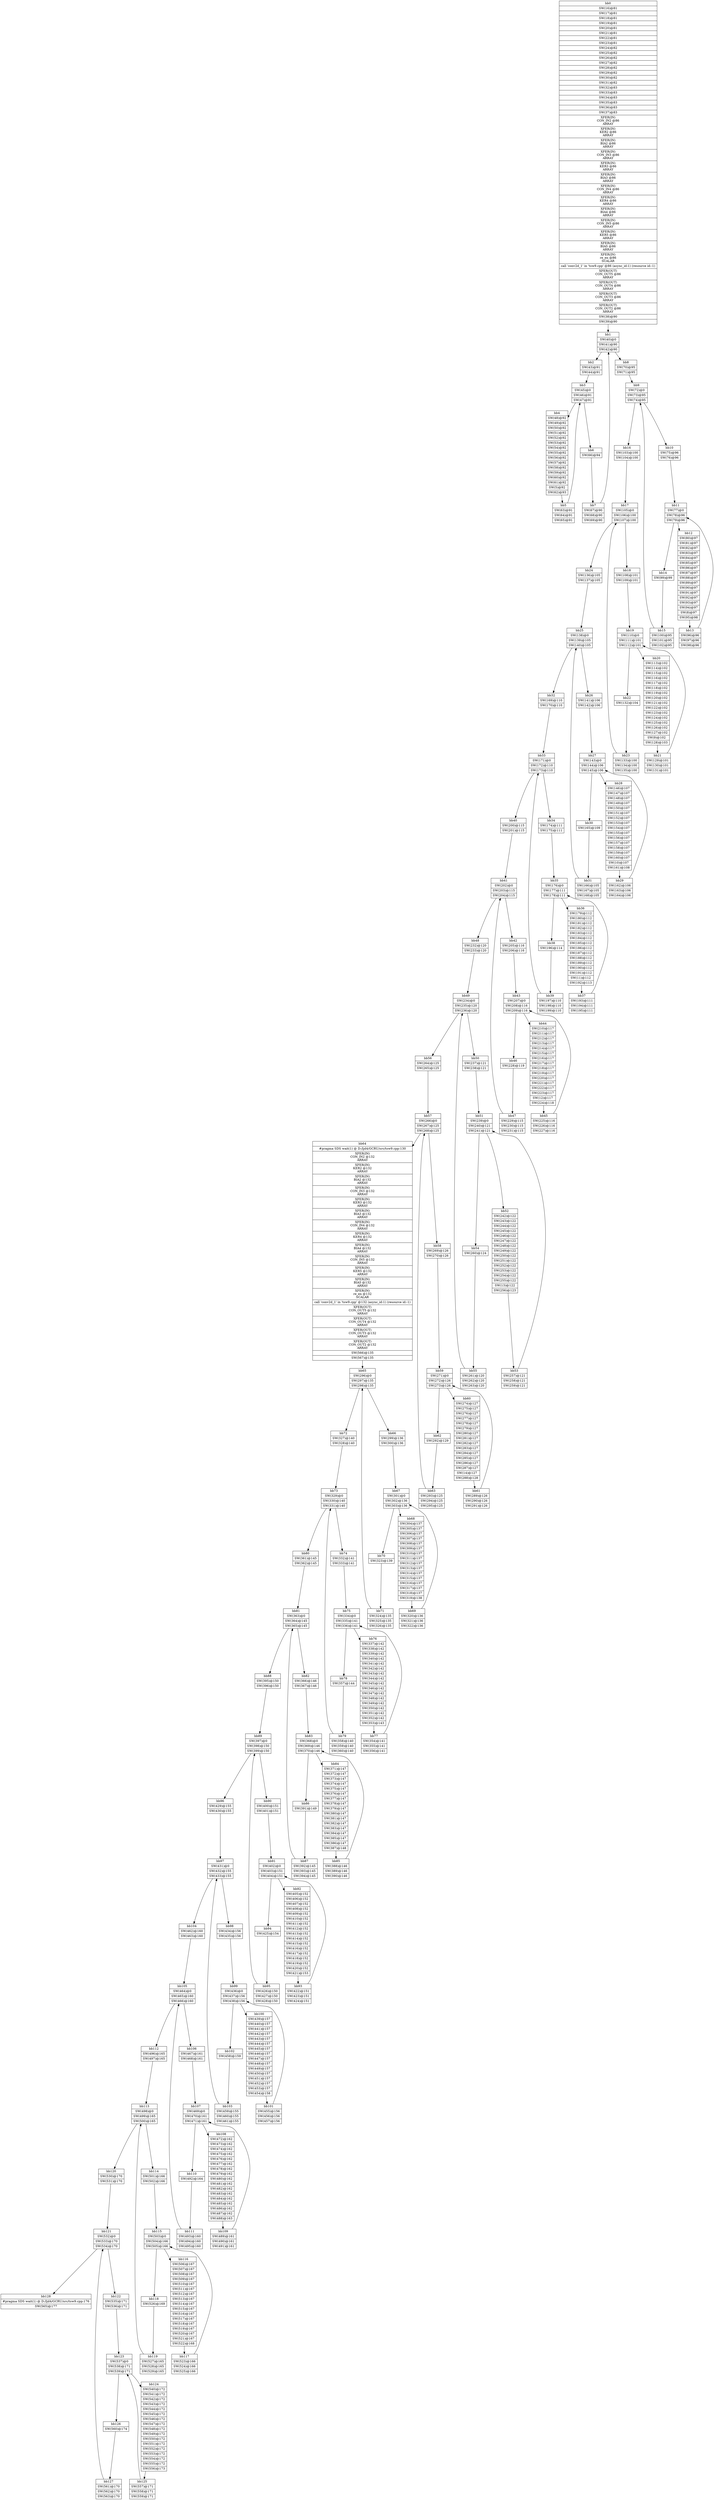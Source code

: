 digraph CDFG {
node [shape=record];
bb0 [shape=record, label = "{bb0|<x00000000017B36B0>SW(16)@81\n|<x00000000017B3750>SW(17)@81\n|<x00000000017B37F0>SW(18)@81\n|<x00000000017B3890>SW(19)@81\n|<x00000000017B3930>SW(20)@81\n|<x00000000017B39D0>SW(21)@81\n|<x00000000017B3A70>SW(22)@81\n|<x00000000017B3B10>SW(23)@81\n|<x00000000017B3BB0>SW(24)@82\n|<x00000000017B3C50>SW(25)@82\n|<x00000000017B3CF0>SW(26)@82\n|<x00000000017B3D90>SW(27)@82\n|<x00000000017B3E30>SW(28)@82\n|<x00000000017B3ED0>SW(29)@82\n|<x00000000017B3F70>SW(30)@82\n|<x00000000017B4010>SW(31)@82\n|<x00000000017B40B0>SW(32)@83\n|<x00000000017B4150>SW(33)@83\n|<x00000000017B41F0>SW(34)@83\n|<x00000000017B4290>SW(35)@83\n|<x00000000017B4330>SW(36)@83\n|<x00000000017B43D0>SW(37)@83\n|<x0000000002F7D7A0>XFER(IN)\nCON_IN2 @86\nARRAY\n|<x0000000002F7D840>XFER(IN)\nKER2 @86\nARRAY\n|<x0000000002F7D980>XFER(IN)\nBIA2 @86\nARRAY\n|<x0000000002F7DA20>XFER(IN)\nCON_IN3 @86\nARRAY\n|<x0000000002F7DAC0>XFER(IN)\nKER3 @86\nARRAY\n|<x0000000002F7DC00>XFER(IN)\nBIA3 @86\nARRAY\n|<x0000000002F7DCA0>XFER(IN)\nCON_IN4 @86\nARRAY\n|<x0000000002F7DD40>XFER(IN)\nKER4 @86\nARRAY\n|<x0000000002F7DE80>XFER(IN)\nBIA4 @86\nARRAY\n|<x0000000002F7DF20>XFER(IN)\nCON_IN5 @86\nARRAY\n|<x0000000002EE3F70>XFER(IN)\nKER5 @86\nARRAY\n|<x0000000002EE40B0>XFER(IN)\nBIA5 @86\nARRAY\n|<x0000000002EE4150>XFER(IN)\nre_en @86\nSCALAR\n|<x000000000173EE10>call 'conv2d_1' in 'tsw9.cpp' @86 (async_id:1) (resource id:-1)\n|<x0000000002EE4010>XFER(OUT)\nCON_OUT5 @86\nARRAY\n|<x0000000002F7DDE0>XFER(OUT)\nCON_OUT4 @86\nARRAY\n|<x0000000002F7DB60>XFER(OUT)\nCON_OUT3 @86\nARRAY\n|<x0000000002F7D8E0>XFER(OUT)\nCON_OUT2 @86\nARRAY\n|<x00000000017B4470>SW(38)@90\n|<x00000000017B4510>SW(39)@90\n}"];
bb1 [shape=record, label = "{bb1|<x00000000017B45B0>SW(40)@0\n|<x00000000017B4650>SW(41)@90\n|<x00000000017B46F0>SW(42)@90\n}"];
bb2 [shape=record, label = "{bb2|<x00000000017B4790>SW(43)@91\n|<x00000000017B4830>SW(44)@91\n}"];
bb3 [shape=record, label = "{bb3|<x00000000017B48D0>SW(45)@0\n|<x00000000017B4970>SW(46)@91\n|<x00000000017B4A10>SW(47)@91\n}"];
bb4 [shape=record, label = "{bb4|<x00000000017B4AB0>SW(48)@92\n|<x00000000017B4B50>SW(49)@92\n|<x00000000017B4BF0>SW(50)@92\n|<x00000000017B4C90>SW(51)@92\n|<x00000000017B4D30>SW(52)@92\n|<x00000000017B4DD0>SW(53)@92\n|<x00000000017B4E70>SW(54)@92\n|<x00000000017B4F10>SW(55)@92\n|<x00000000017B4FB0>SW(56)@92\n|<x00000000017B5050>SW(57)@92\n|<x00000000017B50F0>SW(58)@92\n|<x00000000017B5190>SW(59)@92\n|<x00000000017B5230>SW(60)@92\n|<x00000000017B52D0>SW(61)@92\n|<x00000000017B2F30>SW(5)@92\n|<x00000000017B5690>SW(62)@93\n}"];
bb5 [shape=record, label = "{bb5|<x00000000017B5410>SW(63)@91\n|<x00000000017B54B0>SW(64)@91\n|<x00000000017B5550>SW(65)@91\n}"];
bb6 [shape=record, label = "{bb6|<x00000000017B2FD0>SW(66)@94\n}"];
bb7 [shape=record, label = "{bb7|<x00000000017B5730>SW(67)@90\n|<x00000000017B57D0>SW(68)@90\n|<x00000000017B5870>SW(69)@90\n}"];
bb8 [shape=record, label = "{bb8|<x00000000017B5910>SW(70)@95\n|<x00000000017B59B0>SW(71)@95\n}"];
bb9 [shape=record, label = "{bb9|<x00000000017B5A50>SW(72)@0\n|<x00000000017B5AF0>SW(73)@95\n|<x00000000017B5B90>SW(74)@95\n}"];
bb10 [shape=record, label = "{bb10|<x00000000017B5C30>SW(75)@96\n|<x00000000017B5CD0>SW(76)@96\n}"];
bb11 [shape=record, label = "{bb11|<x00000000017B5D70>SW(77)@0\n|<x00000000017B55F0>SW(78)@96\n|<x00000000017B5370>SW(79)@96\n}"];
bb12 [shape=record, label = "{bb12|<x0000000002D66040>SW(80)@97\n|<x0000000002D660E0>SW(81)@97\n|<x0000000002D66180>SW(82)@97\n|<x0000000002D66220>SW(83)@97\n|<x0000000002D662C0>SW(84)@97\n|<x0000000002D66360>SW(85)@97\n|<x0000000002D66400>SW(86)@97\n|<x0000000002D664A0>SW(87)@97\n|<x0000000002D66540>SW(88)@97\n|<x0000000002D665E0>SW(89)@97\n|<x0000000002D66680>SW(90)@97\n|<x0000000002D66720>SW(91)@97\n|<x0000000002D667C0>SW(92)@97\n|<x0000000002D66860>SW(93)@97\n|<x0000000002D66900>SW(94)@97\n|<x00000000017B31B0>SW(8)@97\n|<x0000000002D669A0>SW(95)@98\n}"];
bb13 [shape=record, label = "{bb13|<x0000000002D66A40>SW(96)@96\n|<x0000000002D66AE0>SW(97)@96\n|<x0000000002D66B80>SW(98)@96\n}"];
bb14 [shape=record, label = "{bb14|<x0000000002D66C20>SW(99)@99\n}"];
bb15 [shape=record, label = "{bb15|<x0000000002D66CC0>SW(100)@95\n|<x0000000002D66D60>SW(101)@95\n|<x0000000002D66E00>SW(102)@95\n}"];
bb16 [shape=record, label = "{bb16|<x0000000002D66EA0>SW(103)@100\n|<x0000000002D66F40>SW(104)@100\n}"];
bb17 [shape=record, label = "{bb17|<x0000000002D66FE0>SW(105)@0\n|<x0000000002D67080>SW(106)@100\n|<x0000000002D67120>SW(107)@100\n}"];
bb18 [shape=record, label = "{bb18|<x0000000002D671C0>SW(108)@101\n|<x0000000002D67260>SW(109)@101\n}"];
bb19 [shape=record, label = "{bb19|<x0000000002D67300>SW(110)@0\n|<x0000000002D673A0>SW(111)@101\n|<x0000000002D67440>SW(112)@101\n}"];
bb20 [shape=record, label = "{bb20|<x0000000002D674E0>SW(113)@102\n|<x0000000002D67580>SW(114)@102\n|<x0000000002D67620>SW(115)@102\n|<x0000000002D676C0>SW(116)@102\n|<x0000000002D67760>SW(117)@102\n|<x0000000002D67800>SW(118)@102\n|<x0000000002D678A0>SW(119)@102\n|<x0000000002D67940>SW(120)@102\n|<x0000000002D679E0>SW(121)@102\n|<x0000000002D67A80>SW(122)@102\n|<x0000000002D67B20>SW(123)@102\n|<x0000000002D67BC0>SW(124)@102\n|<x0000000002D67C60>SW(125)@102\n|<x0000000002D67D00>SW(126)@102\n|<x0000000002D67DA0>SW(127)@102\n|<x00000000017B3250>SW(9)@102\n|<x0000000002D67E40>SW(128)@103\n}"];
bb21 [shape=record, label = "{bb21|<x0000000002D67EE0>SW(129)@101\n|<x0000000002D67F80>SW(130)@101\n|<x0000000002D68020>SW(131)@101\n}"];
bb22 [shape=record, label = "{bb22|<x0000000002D680C0>SW(132)@104\n}"];
bb23 [shape=record, label = "{bb23|<x0000000002D68160>SW(133)@100\n|<x0000000002D68200>SW(134)@100\n|<x0000000002D682A0>SW(135)@100\n}"];
bb24 [shape=record, label = "{bb24|<x0000000002D68340>SW(136)@105\n|<x0000000002D683E0>SW(137)@105\n}"];
bb25 [shape=record, label = "{bb25|<x0000000002D68480>SW(138)@0\n|<x0000000002D68520>SW(139)@105\n|<x0000000002D685C0>SW(140)@105\n}"];
bb26 [shape=record, label = "{bb26|<x0000000002D68660>SW(141)@106\n|<x0000000002D68700>SW(142)@106\n}"];
bb27 [shape=record, label = "{bb27|<x0000000002D687A0>SW(143)@0\n|<x0000000002D68840>SW(144)@106\n|<x0000000002D688E0>SW(145)@106\n}"];
bb28 [shape=record, label = "{bb28|<x0000000002D68980>SW(146)@107\n|<x0000000002D68A20>SW(147)@107\n|<x0000000002D68AC0>SW(148)@107\n|<x0000000002D68B60>SW(149)@107\n|<x0000000002D68C00>SW(150)@107\n|<x0000000002D68CA0>SW(151)@107\n|<x0000000002D68D40>SW(152)@107\n|<x0000000002D68DE0>SW(153)@107\n|<x0000000002D68E80>SW(154)@107\n|<x0000000002D68F20>SW(155)@107\n|<x0000000002D68FC0>SW(156)@107\n|<x0000000002D69060>SW(157)@107\n|<x0000000002D69100>SW(158)@107\n|<x0000000002D691A0>SW(159)@107\n|<x0000000002D69240>SW(160)@107\n|<x00000000017B32F0>SW(10)@107\n|<x0000000002D692E0>SW(161)@108\n}"];
bb29 [shape=record, label = "{bb29|<x0000000002D69380>SW(162)@106\n|<x0000000002D69420>SW(163)@106\n|<x0000000002D694C0>SW(164)@106\n}"];
bb30 [shape=record, label = "{bb30|<x0000000002D69560>SW(165)@109\n}"];
bb31 [shape=record, label = "{bb31|<x0000000002D69600>SW(166)@105\n|<x0000000002D696A0>SW(167)@105\n|<x0000000002D69740>SW(168)@105\n}"];
bb32 [shape=record, label = "{bb32|<x0000000002D697E0>SW(169)@110\n|<x0000000002D69880>SW(170)@110\n}"];
bb33 [shape=record, label = "{bb33|<x0000000002D69920>SW(171)@0\n|<x0000000002D699C0>SW(172)@110\n|<x0000000002D69A60>SW(173)@110\n}"];
bb34 [shape=record, label = "{bb34|<x0000000002D69B00>SW(174)@111\n|<x0000000002D69BA0>SW(175)@111\n}"];
bb35 [shape=record, label = "{bb35|<x0000000002D69C40>SW(176)@0\n|<x0000000002D69CE0>SW(177)@111\n|<x0000000002D69D80>SW(178)@111\n}"];
bb36 [shape=record, label = "{bb36|<x0000000002D69E20>SW(179)@112\n|<x0000000002D69EC0>SW(180)@112\n|<x0000000002D69F60>SW(181)@112\n|<x0000000002CA3040>SW(182)@112\n|<x0000000002CA30E0>SW(183)@112\n|<x0000000002CA3180>SW(184)@112\n|<x0000000002CA3220>SW(185)@112\n|<x0000000002CA32C0>SW(186)@112\n|<x0000000002CA3360>SW(187)@112\n|<x0000000002CA3400>SW(188)@112\n|<x0000000002CA34A0>SW(189)@112\n|<x0000000002CA3540>SW(190)@112\n|<x0000000002CA35E0>SW(191)@112\n|<x00000000017B3390>SW(11)@112\n|<x0000000002CA3680>SW(192)@113\n}"];
bb37 [shape=record, label = "{bb37|<x0000000002CA3720>SW(193)@111\n|<x0000000002CA37C0>SW(194)@111\n|<x0000000002CA3860>SW(195)@111\n}"];
bb38 [shape=record, label = "{bb38|<x0000000002CA3900>SW(196)@114\n}"];
bb39 [shape=record, label = "{bb39|<x0000000002CA39A0>SW(197)@110\n|<x0000000002CA3A40>SW(198)@110\n|<x0000000002CA3AE0>SW(199)@110\n}"];
bb40 [shape=record, label = "{bb40|<x0000000002CA3B80>SW(200)@115\n|<x0000000002CA3C20>SW(201)@115\n}"];
bb41 [shape=record, label = "{bb41|<x0000000002CA3CC0>SW(202)@0\n|<x0000000002CA3D60>SW(203)@115\n|<x0000000002CA3E00>SW(204)@115\n}"];
bb42 [shape=record, label = "{bb42|<x0000000002CA3EA0>SW(205)@116\n|<x0000000002CA3F40>SW(206)@116\n}"];
bb43 [shape=record, label = "{bb43|<x0000000002CA3FE0>SW(207)@0\n|<x0000000002CA4080>SW(208)@116\n|<x0000000002CA4120>SW(209)@116\n}"];
bb44 [shape=record, label = "{bb44|<x0000000002CA41C0>SW(210)@117\n|<x0000000002CA4260>SW(211)@117\n|<x0000000002CA4300>SW(212)@117\n|<x0000000002CA43A0>SW(213)@117\n|<x0000000002CA4440>SW(214)@117\n|<x0000000002CA44E0>SW(215)@117\n|<x0000000002CA4580>SW(216)@117\n|<x0000000002CA4620>SW(217)@117\n|<x0000000002CA46C0>SW(218)@117\n|<x0000000002CA4760>SW(219)@117\n|<x0000000002CA4800>SW(220)@117\n|<x0000000002CA48A0>SW(221)@117\n|<x0000000002CA4940>SW(222)@117\n|<x0000000002CA49E0>SW(223)@117\n|<x00000000017B3430>SW(12)@117\n|<x0000000002CA4A80>SW(224)@118\n}"];
bb45 [shape=record, label = "{bb45|<x0000000002CA4B20>SW(225)@116\n|<x0000000002CA4BC0>SW(226)@116\n|<x0000000002CA4C60>SW(227)@116\n}"];
bb46 [shape=record, label = "{bb46|<x0000000002CA4D00>SW(228)@119\n}"];
bb47 [shape=record, label = "{bb47|<x0000000002CA4DA0>SW(229)@115\n|<x0000000002CA4E40>SW(230)@115\n|<x0000000002CA4EE0>SW(231)@115\n}"];
bb48 [shape=record, label = "{bb48|<x0000000002CA4F80>SW(232)@120\n|<x0000000002CA5020>SW(233)@120\n}"];
bb49 [shape=record, label = "{bb49|<x0000000002CA50C0>SW(234)@0\n|<x0000000002CA5160>SW(235)@120\n|<x0000000002CA5200>SW(236)@120\n}"];
bb50 [shape=record, label = "{bb50|<x0000000002CA52A0>SW(237)@121\n|<x0000000002CA5340>SW(238)@121\n}"];
bb51 [shape=record, label = "{bb51|<x0000000002CA53E0>SW(239)@0\n|<x0000000002CA5480>SW(240)@121\n|<x0000000002CA5520>SW(241)@121\n}"];
bb52 [shape=record, label = "{bb52|<x0000000002CA55C0>SW(242)@122\n|<x0000000002CA5660>SW(243)@122\n|<x0000000002CA5700>SW(244)@122\n|<x0000000002CA57A0>SW(245)@122\n|<x0000000002CA5840>SW(246)@122\n|<x0000000002CA58E0>SW(247)@122\n|<x0000000002CA5980>SW(248)@122\n|<x0000000002CA5A20>SW(249)@122\n|<x0000000002CA5AC0>SW(250)@122\n|<x0000000002CA5B60>SW(251)@122\n|<x0000000002CA5C00>SW(252)@122\n|<x0000000002CA5CA0>SW(253)@122\n|<x0000000002CA5D40>SW(254)@122\n|<x0000000002CA5DE0>SW(255)@122\n|<x00000000017B34D0>SW(13)@122\n|<x0000000002CA5E80>SW(256)@123\n}"];
bb53 [shape=record, label = "{bb53|<x0000000002CA5F20>SW(257)@121\n|<x0000000002CA5FC0>SW(258)@121\n|<x0000000002CA6060>SW(259)@121\n}"];
bb54 [shape=record, label = "{bb54|<x0000000002CA6100>SW(260)@124\n}"];
bb55 [shape=record, label = "{bb55|<x0000000002CA61A0>SW(261)@120\n|<x0000000002CA6240>SW(262)@120\n|<x0000000002CA62E0>SW(263)@120\n}"];
bb56 [shape=record, label = "{bb56|<x0000000002CA6380>SW(264)@125\n|<x0000000002CA6420>SW(265)@125\n}"];
bb57 [shape=record, label = "{bb57|<x0000000002CA64C0>SW(266)@0\n|<x0000000002CA6560>SW(267)@125\n|<x0000000002CA6600>SW(268)@125\n}"];
bb58 [shape=record, label = "{bb58|<x0000000002CA66A0>SW(269)@126\n|<x0000000002CA6740>SW(270)@126\n}"];
bb59 [shape=record, label = "{bb59|<x0000000002CA67E0>SW(271)@0\n|<x0000000002CA6880>SW(272)@126\n|<x0000000002CA6920>SW(273)@126\n}"];
bb60 [shape=record, label = "{bb60|<x0000000002CA69C0>SW(274)@127\n|<x0000000002CA6A60>SW(275)@127\n|<x0000000002CA6B00>SW(276)@127\n|<x0000000002CA6BA0>SW(277)@127\n|<x0000000002CA6C40>SW(278)@127\n|<x0000000002CA6CE0>SW(279)@127\n|<x0000000002CA6D80>SW(280)@127\n|<x0000000002CA6E20>SW(281)@127\n|<x0000000002CA6EC0>SW(282)@127\n|<x0000000002CA6F60>SW(283)@127\n|<x0000000002CA7040>SW(284)@127\n|<x0000000002CA70E0>SW(285)@127\n|<x0000000002CA7180>SW(286)@127\n|<x0000000002CA7220>SW(287)@127\n|<x00000000017B3570>SW(14)@127\n|<x0000000002CA72C0>SW(288)@128\n}"];
bb61 [shape=record, label = "{bb61|<x0000000002CA7360>SW(289)@126\n|<x0000000002CA7400>SW(290)@126\n|<x0000000002CA74A0>SW(291)@126\n}"];
bb62 [shape=record, label = "{bb62|<x0000000002CA7540>SW(292)@129\n}"];
bb63 [shape=record, label = "{bb63|<x0000000002CA75E0>SW(293)@125\n|<x0000000002CA7680>SW(294)@125\n|<x0000000002CA7720>SW(295)@125\n}"];
bb64 [shape=record, label = "{bb64|<x00000000017B3610>#pragma SDS wait(1) @ D:/ljd4/GCRU/src/tsw9.cpp:130|<x0000000002EE41F0>XFER(IN)\nCON_IN2 @132\nARRAY\n|<x0000000002EE4290>XFER(IN)\nKER2 @132\nARRAY\n|<x0000000002EE43D0>XFER(IN)\nBIA2 @132\nARRAY\n|<x0000000002EE4470>XFER(IN)\nCON_IN3 @132\nARRAY\n|<x0000000002EE4510>XFER(IN)\nKER3 @132\nARRAY\n|<x0000000002EE4650>XFER(IN)\nBIA3 @132\nARRAY\n|<x0000000002EE46F0>XFER(IN)\nCON_IN4 @132\nARRAY\n|<x0000000002EE4790>XFER(IN)\nKER4 @132\nARRAY\n|<x0000000002EE48D0>XFER(IN)\nBIA4 @132\nARRAY\n|<x0000000002EE4970>XFER(IN)\nCON_IN5 @132\nARRAY\n|<x0000000002EE4A10>XFER(IN)\nKER5 @132\nARRAY\n|<x0000000002EE4B50>XFER(IN)\nBIA5 @132\nARRAY\n|<x0000000002EE4BF0>XFER(IN)\nre_en @132\nSCALAR\n|<x000000000173ED30>call 'conv2d_1' in 'tsw9.cpp' @132 (async_id:1) (resource id:-1)\n|<x0000000002EE4AB0>XFER(OUT)\nCON_OUT5 @132\nARRAY\n|<x0000000002EE4830>XFER(OUT)\nCON_OUT4 @132\nARRAY\n|<x0000000002EE45B0>XFER(OUT)\nCON_OUT3 @132\nARRAY\n|<x0000000002EE4330>XFER(OUT)\nCON_OUT2 @132\nARRAY\n|<x0000000002CB2100>SW(566)@135\n|<x0000000002CB21A0>SW(567)@135\n}"];
bb65 [shape=record, label = "{bb65|<x0000000002CA77C0>SW(296)@0\n|<x0000000002CA7860>SW(297)@135\n|<x0000000002CA7900>SW(298)@135\n}"];
bb66 [shape=record, label = "{bb66|<x0000000002CA79A0>SW(299)@136\n|<x0000000002CA7A40>SW(300)@136\n}"];
bb67 [shape=record, label = "{bb67|<x0000000002CA7AE0>SW(301)@0\n|<x0000000002CA7B80>SW(302)@136\n|<x0000000002CA7C20>SW(303)@136\n}"];
bb68 [shape=record, label = "{bb68|<x0000000002CA7CC0>SW(304)@137\n|<x0000000002CA7D60>SW(305)@137\n|<x0000000002CA7E00>SW(306)@137\n|<x0000000002CA7EA0>SW(307)@137\n|<x0000000002CA7F40>SW(308)@137\n|<x0000000002CA7FE0>SW(309)@137\n|<x0000000002CA8080>SW(310)@137\n|<x0000000002CA8120>SW(311)@137\n|<x0000000002CA81C0>SW(312)@137\n|<x0000000002CA8260>SW(313)@137\n|<x0000000002CA8300>SW(314)@137\n|<x0000000002CA83A0>SW(315)@137\n|<x0000000002CA8440>SW(316)@137\n|<x0000000002CA84E0>SW(317)@137\n|<x0000000002CA8580>SW(318)@137\n|<x0000000002CA8620>SW(319)@138\n}"];
bb69 [shape=record, label = "{bb69|<x0000000002CA86C0>SW(320)@136\n|<x0000000002CA8760>SW(321)@136\n|<x0000000002CA8800>SW(322)@136\n}"];
bb70 [shape=record, label = "{bb70|<x0000000002CA88A0>SW(323)@139\n}"];
bb71 [shape=record, label = "{bb71|<x0000000002CA8940>SW(324)@135\n|<x0000000002CA89E0>SW(325)@135\n|<x0000000002CA8A80>SW(326)@135\n}"];
bb72 [shape=record, label = "{bb72|<x0000000002CA8B20>SW(327)@140\n|<x0000000002CA8BC0>SW(328)@140\n}"];
bb73 [shape=record, label = "{bb73|<x0000000002CA8C60>SW(329)@0\n|<x0000000002CA8D00>SW(330)@140\n|<x0000000002CA8DA0>SW(331)@140\n}"];
bb74 [shape=record, label = "{bb74|<x0000000002CA8E40>SW(332)@141\n|<x0000000002CA8EE0>SW(333)@141\n}"];
bb75 [shape=record, label = "{bb75|<x0000000002CA8F80>SW(334)@0\n|<x0000000002CA9020>SW(335)@141\n|<x0000000002CA90C0>SW(336)@141\n}"];
bb76 [shape=record, label = "{bb76|<x0000000002CA9160>SW(337)@142\n|<x0000000002CA9200>SW(338)@142\n|<x0000000002CA92A0>SW(339)@142\n|<x0000000002CA9340>SW(340)@142\n|<x0000000002CA93E0>SW(341)@142\n|<x0000000002CA9480>SW(342)@142\n|<x0000000002CA9520>SW(343)@142\n|<x0000000002CA95C0>SW(344)@142\n|<x0000000002CA9660>SW(345)@142\n|<x0000000002CA9700>SW(346)@142\n|<x0000000002CA97A0>SW(347)@142\n|<x0000000002CA9840>SW(348)@142\n|<x0000000002CA98E0>SW(349)@142\n|<x0000000002CA9980>SW(350)@142\n|<x0000000002CA9A20>SW(351)@142\n|<x0000000002CA9AC0>SW(352)@142\n|<x0000000002CA9B60>SW(353)@143\n}"];
bb77 [shape=record, label = "{bb77|<x0000000002CA9C00>SW(354)@141\n|<x0000000002CA9CA0>SW(355)@141\n|<x0000000002CA9D40>SW(356)@141\n}"];
bb78 [shape=record, label = "{bb78|<x0000000002CA9DE0>SW(357)@144\n}"];
bb79 [shape=record, label = "{bb79|<x0000000002CA9E80>SW(358)@140\n|<x0000000002CA9F20>SW(359)@140\n|<x0000000002CA9FC0>SW(360)@140\n}"];
bb80 [shape=record, label = "{bb80|<x0000000002CAA060>SW(361)@145\n|<x0000000002CAA100>SW(362)@145\n}"];
bb81 [shape=record, label = "{bb81|<x0000000002CAA1A0>SW(363)@0\n|<x0000000002CAA240>SW(364)@145\n|<x0000000002CAA2E0>SW(365)@145\n}"];
bb82 [shape=record, label = "{bb82|<x0000000002CAA380>SW(366)@146\n|<x0000000002CAA420>SW(367)@146\n}"];
bb83 [shape=record, label = "{bb83|<x0000000002CAA4C0>SW(368)@0\n|<x0000000002CAA560>SW(369)@146\n|<x0000000002CAA600>SW(370)@146\n}"];
bb84 [shape=record, label = "{bb84|<x0000000002CAA6A0>SW(371)@147\n|<x0000000002CAA740>SW(372)@147\n|<x0000000002CAA7E0>SW(373)@147\n|<x0000000002CAA880>SW(374)@147\n|<x0000000002CAA920>SW(375)@147\n|<x0000000002CAA9C0>SW(376)@147\n|<x0000000002CAAA60>SW(377)@147\n|<x0000000002CAAB00>SW(378)@147\n|<x0000000002CAABA0>SW(379)@147\n|<x0000000002CAAC40>SW(380)@147\n|<x0000000002CAACE0>SW(381)@147\n|<x0000000002CAAD80>SW(382)@147\n|<x0000000002CAAE20>SW(383)@147\n|<x0000000002CAAEC0>SW(384)@147\n|<x0000000002CAAF60>SW(385)@147\n|<x0000000002CAB040>SW(386)@147\n|<x0000000002CAB0E0>SW(387)@148\n}"];
bb85 [shape=record, label = "{bb85|<x0000000002CAB180>SW(388)@146\n|<x0000000002CAB220>SW(389)@146\n|<x0000000002CAB2C0>SW(390)@146\n}"];
bb86 [shape=record, label = "{bb86|<x0000000002CAB360>SW(391)@149\n}"];
bb87 [shape=record, label = "{bb87|<x0000000002CAB400>SW(392)@145\n|<x0000000002CAB4A0>SW(393)@145\n|<x0000000002CAB540>SW(394)@145\n}"];
bb88 [shape=record, label = "{bb88|<x0000000002CAB5E0>SW(395)@150\n|<x0000000002CAB680>SW(396)@150\n}"];
bb89 [shape=record, label = "{bb89|<x0000000002CAB720>SW(397)@0\n|<x0000000002CAB7C0>SW(398)@150\n|<x0000000002CAB860>SW(399)@150\n}"];
bb90 [shape=record, label = "{bb90|<x0000000002CAB900>SW(400)@151\n|<x0000000002CAB9A0>SW(401)@151\n}"];
bb91 [shape=record, label = "{bb91|<x0000000002CABA40>SW(402)@0\n|<x0000000002CABAE0>SW(403)@151\n|<x0000000002CABB80>SW(404)@151\n}"];
bb92 [shape=record, label = "{bb92|<x0000000002CABC20>SW(405)@152\n|<x0000000002CABCC0>SW(406)@152\n|<x0000000002CABD60>SW(407)@152\n|<x0000000002CABE00>SW(408)@152\n|<x0000000002CABEA0>SW(409)@152\n|<x0000000002CABF40>SW(410)@152\n|<x0000000002CABFE0>SW(411)@152\n|<x0000000002CAC080>SW(412)@152\n|<x0000000002CAC120>SW(413)@152\n|<x0000000002CAC1C0>SW(414)@152\n|<x0000000002CAC260>SW(415)@152\n|<x0000000002CAC300>SW(416)@152\n|<x0000000002CAC3A0>SW(417)@152\n|<x0000000002CAC440>SW(418)@152\n|<x0000000002CAC4E0>SW(419)@152\n|<x0000000002CAC580>SW(420)@152\n|<x0000000002CAC620>SW(421)@153\n}"];
bb93 [shape=record, label = "{bb93|<x0000000002CAC6C0>SW(422)@151\n|<x0000000002CAC760>SW(423)@151\n|<x0000000002CAC800>SW(424)@151\n}"];
bb94 [shape=record, label = "{bb94|<x0000000002CAC8A0>SW(425)@154\n}"];
bb95 [shape=record, label = "{bb95|<x0000000002CAC940>SW(426)@150\n|<x0000000002CAC9E0>SW(427)@150\n|<x0000000002CACA80>SW(428)@150\n}"];
bb96 [shape=record, label = "{bb96|<x0000000002CACB20>SW(429)@155\n|<x0000000002CACBC0>SW(430)@155\n}"];
bb97 [shape=record, label = "{bb97|<x0000000002CACC60>SW(431)@0\n|<x0000000002CACD00>SW(432)@155\n|<x0000000002CACDA0>SW(433)@155\n}"];
bb98 [shape=record, label = "{bb98|<x0000000002CACE40>SW(434)@156\n|<x0000000002CACEE0>SW(435)@156\n}"];
bb99 [shape=record, label = "{bb99|<x0000000002CACF80>SW(436)@0\n|<x0000000002CAD020>SW(437)@156\n|<x0000000002CAD0C0>SW(438)@156\n}"];
bb100 [shape=record, label = "{bb100|<x0000000002CAD160>SW(439)@157\n|<x0000000002CAD200>SW(440)@157\n|<x0000000002CAD2A0>SW(441)@157\n|<x0000000002CAD340>SW(442)@157\n|<x0000000002CAD3E0>SW(443)@157\n|<x0000000002CAD480>SW(444)@157\n|<x0000000002CAD520>SW(445)@157\n|<x0000000002CAD5C0>SW(446)@157\n|<x0000000002CAD660>SW(447)@157\n|<x0000000002CAD700>SW(448)@157\n|<x0000000002CAD7A0>SW(449)@157\n|<x0000000002CAD840>SW(450)@157\n|<x0000000002CAD8E0>SW(451)@157\n|<x0000000002CAD980>SW(452)@157\n|<x0000000002CADA20>SW(453)@157\n|<x0000000002CADAC0>SW(454)@158\n}"];
bb101 [shape=record, label = "{bb101|<x0000000002CADB60>SW(455)@156\n|<x0000000002CADC00>SW(456)@156\n|<x0000000002CADCA0>SW(457)@156\n}"];
bb102 [shape=record, label = "{bb102|<x0000000002CADD40>SW(458)@159\n}"];
bb103 [shape=record, label = "{bb103|<x0000000002CADDE0>SW(459)@155\n|<x0000000002CADE80>SW(460)@155\n|<x0000000002CADF20>SW(461)@155\n}"];
bb104 [shape=record, label = "{bb104|<x0000000002CADFC0>SW(462)@160\n|<x0000000002CAE060>SW(463)@160\n}"];
bb105 [shape=record, label = "{bb105|<x0000000002CAE100>SW(464)@0\n|<x0000000002CAE1A0>SW(465)@160\n|<x0000000002CAE240>SW(466)@160\n}"];
bb106 [shape=record, label = "{bb106|<x0000000002CAE2E0>SW(467)@161\n|<x0000000002CAE380>SW(468)@161\n}"];
bb107 [shape=record, label = "{bb107|<x0000000002CAE420>SW(469)@0\n|<x0000000002CAE4C0>SW(470)@161\n|<x0000000002CAE560>SW(471)@161\n}"];
bb108 [shape=record, label = "{bb108|<x0000000002CAE600>SW(472)@162\n|<x0000000002CAE6A0>SW(473)@162\n|<x0000000002CAE740>SW(474)@162\n|<x0000000002CAE7E0>SW(475)@162\n|<x0000000002CAE880>SW(476)@162\n|<x0000000002CAE920>SW(477)@162\n|<x0000000002CAE9C0>SW(478)@162\n|<x0000000002CAEA60>SW(479)@162\n|<x0000000002CAEB00>SW(480)@162\n|<x0000000002CAEBA0>SW(481)@162\n|<x0000000002CAEC40>SW(482)@162\n|<x0000000002CAECE0>SW(483)@162\n|<x0000000002CAED80>SW(484)@162\n|<x0000000002CAEE20>SW(485)@162\n|<x0000000002CAEEC0>SW(486)@162\n|<x0000000002CAEF60>SW(487)@162\n|<x0000000002CAF040>SW(488)@163\n}"];
bb109 [shape=record, label = "{bb109|<x0000000002CAF0E0>SW(489)@161\n|<x0000000002CAF180>SW(490)@161\n|<x0000000002CAF220>SW(491)@161\n}"];
bb110 [shape=record, label = "{bb110|<x0000000002CAF2C0>SW(492)@164\n}"];
bb111 [shape=record, label = "{bb111|<x0000000002CAF360>SW(493)@160\n|<x0000000002CAF400>SW(494)@160\n|<x0000000002CAF4A0>SW(495)@160\n}"];
bb112 [shape=record, label = "{bb112|<x0000000002CAF540>SW(496)@165\n|<x0000000002CAF5E0>SW(497)@165\n}"];
bb113 [shape=record, label = "{bb113|<x0000000002CAF680>SW(498)@0\n|<x0000000002CAF720>SW(499)@165\n|<x0000000002CAF7C0>SW(500)@165\n}"];
bb114 [shape=record, label = "{bb114|<x0000000002CAF860>SW(501)@166\n|<x0000000002CAF900>SW(502)@166\n}"];
bb115 [shape=record, label = "{bb115|<x0000000002CAF9A0>SW(503)@0\n|<x0000000002CAFA40>SW(504)@166\n|<x0000000002CAFAE0>SW(505)@166\n}"];
bb116 [shape=record, label = "{bb116|<x0000000002CAFB80>SW(506)@167\n|<x0000000002CAFC20>SW(507)@167\n|<x0000000002CAFCC0>SW(508)@167\n|<x0000000002CAFD60>SW(509)@167\n|<x0000000002CAFE00>SW(510)@167\n|<x0000000002CAFEA0>SW(511)@167\n|<x0000000002CAFF40>SW(512)@167\n|<x0000000002CAFFE0>SW(513)@167\n|<x0000000002CB0080>SW(514)@167\n|<x0000000002CB0120>SW(515)@167\n|<x0000000002CB01C0>SW(516)@167\n|<x0000000002CB0260>SW(517)@167\n|<x0000000002CB0300>SW(518)@167\n|<x0000000002CB03A0>SW(519)@167\n|<x0000000002CB0440>SW(520)@167\n|<x0000000002CB04E0>SW(521)@167\n|<x0000000002CB0580>SW(522)@168\n}"];
bb117 [shape=record, label = "{bb117|<x0000000002CB0620>SW(523)@166\n|<x0000000002CB06C0>SW(524)@166\n|<x0000000002CB0760>SW(525)@166\n}"];
bb118 [shape=record, label = "{bb118|<x0000000002CB0800>SW(526)@169\n}"];
bb119 [shape=record, label = "{bb119|<x0000000002CB08A0>SW(527)@165\n|<x0000000002CB0940>SW(528)@165\n|<x0000000002CB09E0>SW(529)@165\n}"];
bb120 [shape=record, label = "{bb120|<x0000000002CB0A80>SW(530)@170\n|<x0000000002CB0B20>SW(531)@170\n}"];
bb121 [shape=record, label = "{bb121|<x0000000002CB0BC0>SW(532)@0\n|<x0000000002CB0C60>SW(533)@170\n|<x0000000002CB0D00>SW(534)@170\n}"];
bb122 [shape=record, label = "{bb122|<x0000000002CB0DA0>SW(535)@171\n|<x0000000002CB0E40>SW(536)@171\n}"];
bb123 [shape=record, label = "{bb123|<x0000000002CB0EE0>SW(537)@0\n|<x0000000002CB0F80>SW(538)@171\n|<x0000000002CB1020>SW(539)@171\n}"];
bb124 [shape=record, label = "{bb124|<x0000000002CB10C0>SW(540)@172\n|<x0000000002CB1160>SW(541)@172\n|<x0000000002CB1200>SW(542)@172\n|<x0000000002CB12A0>SW(543)@172\n|<x0000000002CB1340>SW(544)@172\n|<x0000000002CB13E0>SW(545)@172\n|<x0000000002CB1480>SW(546)@172\n|<x0000000002CB1520>SW(547)@172\n|<x0000000002CB15C0>SW(548)@172\n|<x0000000002CB1660>SW(549)@172\n|<x0000000002CB1700>SW(550)@172\n|<x0000000002CB17A0>SW(551)@172\n|<x0000000002CB1840>SW(552)@172\n|<x0000000002CB18E0>SW(553)@172\n|<x0000000002CB1980>SW(554)@172\n|<x0000000002CB1A20>SW(555)@172\n|<x0000000002CB1AC0>SW(556)@173\n}"];
bb125 [shape=record, label = "{bb125|<x0000000002CB1B60>SW(557)@171\n|<x0000000002CB1C00>SW(558)@171\n|<x0000000002CB1CA0>SW(559)@171\n}"];
bb126 [shape=record, label = "{bb126|<x0000000002CB1D40>SW(560)@174\n}"];
bb127 [shape=record, label = "{bb127|<x0000000002CB1DE0>SW(561)@170\n|<x0000000002CB1E80>SW(562)@170\n|<x0000000002CB1F20>SW(563)@170\n}"];
bb128 [shape=record, label = "{bb128|<x0000000002CB1FC0>#pragma SDS wait(1) @ D:/ljd4/GCRU/src/tsw9.cpp:176|<x0000000002CB2060>SW(565)@177\n}"];
bb0 -> bb1
bb1 -> bb2
bb1 -> bb8
bb2 -> bb3
bb3 -> bb4
bb3 -> bb6
bb4 -> bb5
bb5 -> bb3
bb6 -> bb7
bb7 -> bb1
bb8 -> bb9
bb9 -> bb10
bb9 -> bb16
bb10 -> bb11
bb11 -> bb12
bb11 -> bb14
bb12 -> bb13
bb13 -> bb11
bb14 -> bb15
bb15 -> bb9
bb16 -> bb17
bb17 -> bb18
bb17 -> bb24
bb18 -> bb19
bb19 -> bb20
bb19 -> bb22
bb20 -> bb21
bb21 -> bb19
bb22 -> bb23
bb23 -> bb17
bb24 -> bb25
bb25 -> bb26
bb25 -> bb32
bb26 -> bb27
bb27 -> bb28
bb27 -> bb30
bb28 -> bb29
bb29 -> bb27
bb30 -> bb31
bb31 -> bb25
bb32 -> bb33
bb33 -> bb34
bb33 -> bb40
bb34 -> bb35
bb35 -> bb36
bb35 -> bb38
bb36 -> bb37
bb37 -> bb35
bb38 -> bb39
bb39 -> bb33
bb40 -> bb41
bb41 -> bb42
bb41 -> bb48
bb42 -> bb43
bb43 -> bb44
bb43 -> bb46
bb44 -> bb45
bb45 -> bb43
bb46 -> bb47
bb47 -> bb41
bb48 -> bb49
bb49 -> bb50
bb49 -> bb56
bb50 -> bb51
bb51 -> bb52
bb51 -> bb54
bb52 -> bb53
bb53 -> bb51
bb54 -> bb55
bb55 -> bb49
bb56 -> bb57
bb57 -> bb58
bb57 -> bb64
bb58 -> bb59
bb59 -> bb60
bb59 -> bb62
bb60 -> bb61
bb61 -> bb59
bb62 -> bb63
bb63 -> bb57
bb64 -> bb65
bb65 -> bb66
bb65 -> bb72
bb66 -> bb67
bb67 -> bb68
bb67 -> bb70
bb68 -> bb69
bb69 -> bb67
bb70 -> bb71
bb71 -> bb65
bb72 -> bb73
bb73 -> bb74
bb73 -> bb80
bb74 -> bb75
bb75 -> bb76
bb75 -> bb78
bb76 -> bb77
bb77 -> bb75
bb78 -> bb79
bb79 -> bb73
bb80 -> bb81
bb81 -> bb82
bb81 -> bb88
bb82 -> bb83
bb83 -> bb84
bb83 -> bb86
bb84 -> bb85
bb85 -> bb83
bb86 -> bb87
bb87 -> bb81
bb88 -> bb89
bb89 -> bb90
bb89 -> bb96
bb90 -> bb91
bb91 -> bb92
bb91 -> bb94
bb92 -> bb93
bb93 -> bb91
bb94 -> bb95
bb95 -> bb89
bb96 -> bb97
bb97 -> bb98
bb97 -> bb104
bb98 -> bb99
bb99 -> bb100
bb99 -> bb102
bb100 -> bb101
bb101 -> bb99
bb102 -> bb103
bb103 -> bb97
bb104 -> bb105
bb105 -> bb106
bb105 -> bb112
bb106 -> bb107
bb107 -> bb108
bb107 -> bb110
bb108 -> bb109
bb109 -> bb107
bb110 -> bb111
bb111 -> bb105
bb112 -> bb113
bb113 -> bb114
bb113 -> bb120
bb114 -> bb115
bb115 -> bb116
bb115 -> bb118
bb116 -> bb117
bb117 -> bb115
bb118 -> bb119
bb119 -> bb113
bb120 -> bb121
bb121 -> bb122
bb121 -> bb128
bb122 -> bb123
bb123 -> bb124
bb123 -> bb126
bb124 -> bb125
bb125 -> bb123
bb126 -> bb127
bb127 -> bb121
}

